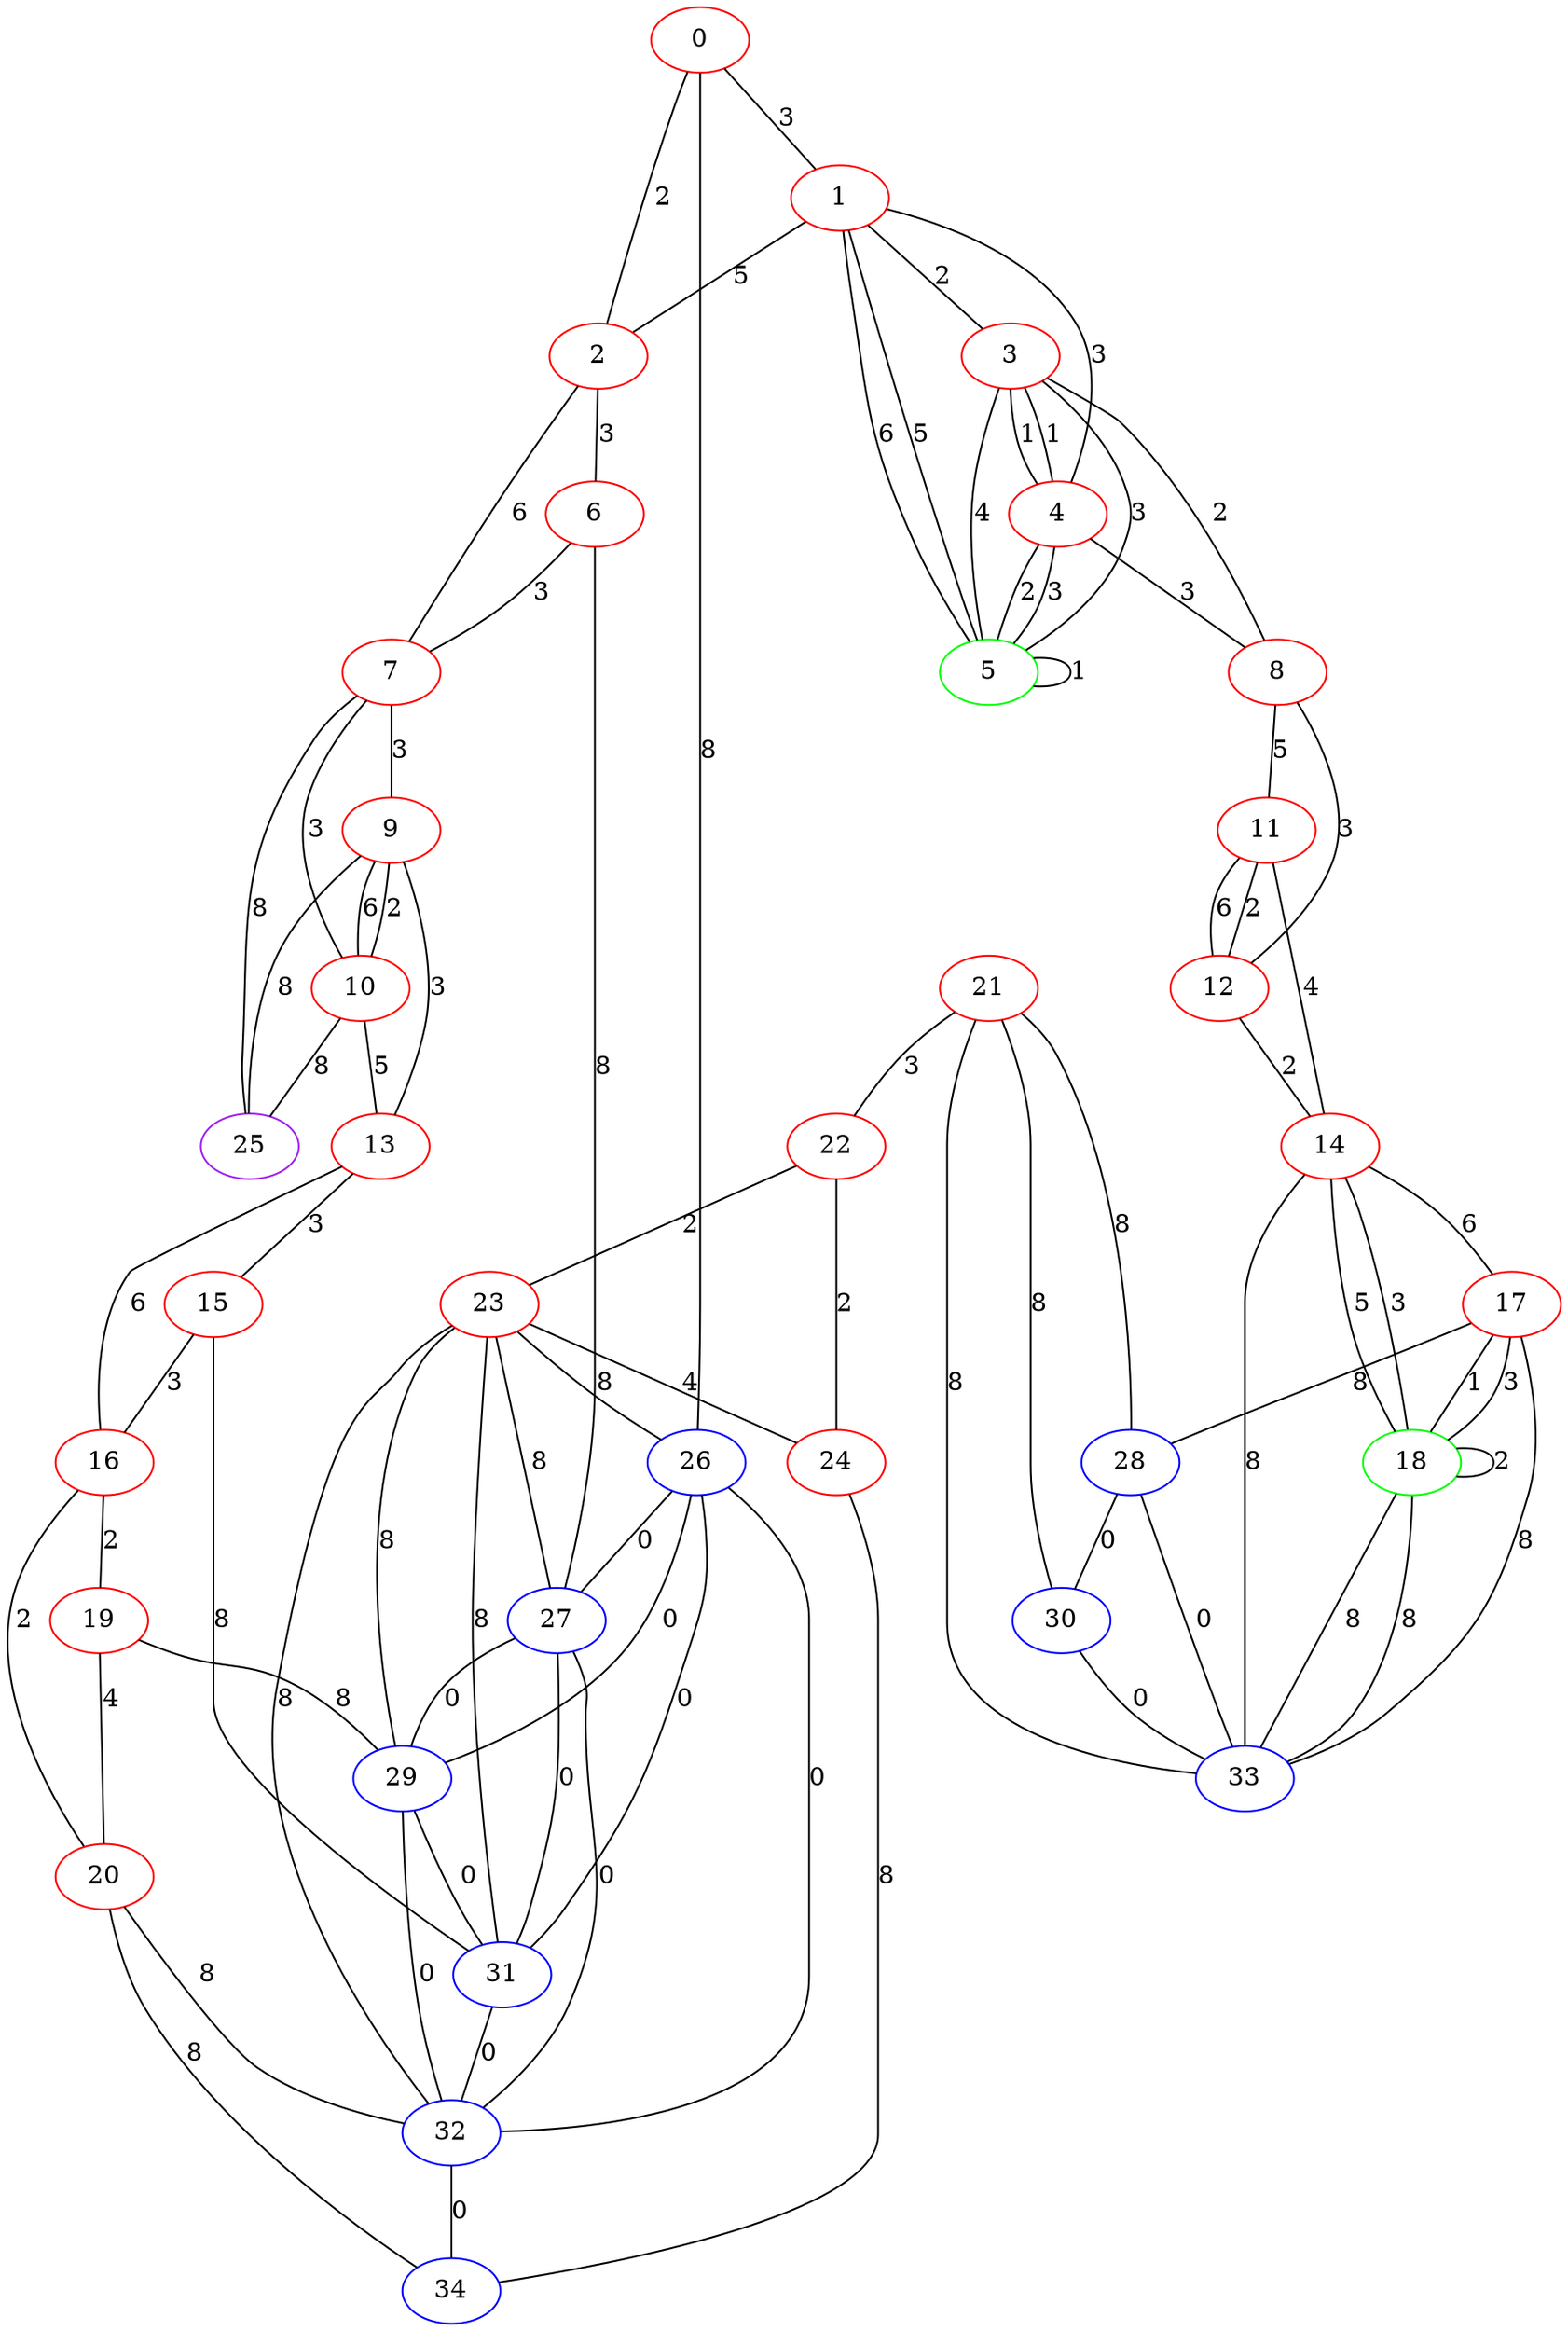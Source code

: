 graph "" {
0 [color=red, weight=1];
1 [color=red, weight=1];
2 [color=red, weight=1];
3 [color=red, weight=1];
4 [color=red, weight=1];
5 [color=green, weight=2];
6 [color=red, weight=1];
7 [color=red, weight=1];
8 [color=red, weight=1];
9 [color=red, weight=1];
10 [color=red, weight=1];
11 [color=red, weight=1];
12 [color=red, weight=1];
13 [color=red, weight=1];
14 [color=red, weight=1];
15 [color=red, weight=1];
16 [color=red, weight=1];
17 [color=red, weight=1];
18 [color=green, weight=2];
19 [color=red, weight=1];
20 [color=red, weight=1];
21 [color=red, weight=1];
22 [color=red, weight=1];
23 [color=red, weight=1];
24 [color=red, weight=1];
25 [color=purple, weight=4];
26 [color=blue, weight=3];
27 [color=blue, weight=3];
28 [color=blue, weight=3];
29 [color=blue, weight=3];
30 [color=blue, weight=3];
31 [color=blue, weight=3];
32 [color=blue, weight=3];
33 [color=blue, weight=3];
34 [color=blue, weight=3];
0 -- 1  [key=0, label=3];
0 -- 2  [key=0, label=2];
0 -- 26  [key=0, label=8];
1 -- 2  [key=0, label=5];
1 -- 3  [key=0, label=2];
1 -- 4  [key=0, label=3];
1 -- 5  [key=0, label=5];
1 -- 5  [key=1, label=6];
2 -- 6  [key=0, label=3];
2 -- 7  [key=0, label=6];
3 -- 8  [key=0, label=2];
3 -- 4  [key=0, label=1];
3 -- 4  [key=1, label=1];
3 -- 5  [key=0, label=3];
3 -- 5  [key=1, label=4];
4 -- 8  [key=0, label=3];
4 -- 5  [key=0, label=2];
4 -- 5  [key=1, label=3];
5 -- 5  [key=0, label=1];
6 -- 27  [key=0, label=8];
6 -- 7  [key=0, label=3];
7 -- 9  [key=0, label=3];
7 -- 10  [key=0, label=3];
7 -- 25  [key=0, label=8];
8 -- 11  [key=0, label=5];
8 -- 12  [key=0, label=3];
9 -- 25  [key=0, label=8];
9 -- 10  [key=0, label=6];
9 -- 10  [key=1, label=2];
9 -- 13  [key=0, label=3];
10 -- 25  [key=0, label=8];
10 -- 13  [key=0, label=5];
11 -- 12  [key=0, label=6];
11 -- 12  [key=1, label=2];
11 -- 14  [key=0, label=4];
12 -- 14  [key=0, label=2];
13 -- 16  [key=0, label=6];
13 -- 15  [key=0, label=3];
14 -- 17  [key=0, label=6];
14 -- 18  [key=0, label=5];
14 -- 18  [key=1, label=3];
14 -- 33  [key=0, label=8];
15 -- 16  [key=0, label=3];
15 -- 31  [key=0, label=8];
16 -- 19  [key=0, label=2];
16 -- 20  [key=0, label=2];
17 -- 33  [key=0, label=8];
17 -- 18  [key=0, label=1];
17 -- 18  [key=1, label=3];
17 -- 28  [key=0, label=8];
18 -- 18  [key=0, label=2];
18 -- 33  [key=0, label=8];
18 -- 33  [key=1, label=8];
19 -- 20  [key=0, label=4];
19 -- 29  [key=0, label=8];
20 -- 32  [key=0, label=8];
20 -- 34  [key=0, label=8];
21 -- 33  [key=0, label=8];
21 -- 28  [key=0, label=8];
21 -- 30  [key=0, label=8];
21 -- 22  [key=0, label=3];
22 -- 24  [key=0, label=2];
22 -- 23  [key=0, label=2];
23 -- 32  [key=0, label=8];
23 -- 24  [key=0, label=4];
23 -- 26  [key=0, label=8];
23 -- 27  [key=0, label=8];
23 -- 29  [key=0, label=8];
23 -- 31  [key=0, label=8];
24 -- 34  [key=0, label=8];
26 -- 32  [key=0, label=0];
26 -- 27  [key=0, label=0];
26 -- 29  [key=0, label=0];
26 -- 31  [key=0, label=0];
27 -- 32  [key=0, label=0];
27 -- 29  [key=0, label=0];
27 -- 31  [key=0, label=0];
28 -- 30  [key=0, label=0];
28 -- 33  [key=0, label=0];
29 -- 32  [key=0, label=0];
29 -- 31  [key=0, label=0];
30 -- 33  [key=0, label=0];
31 -- 32  [key=0, label=0];
32 -- 34  [key=0, label=0];
}
